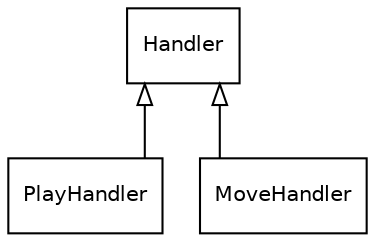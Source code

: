 digraph {
  splines=ortho
  concentrate=true
  rankdir=BT
  node [shape=box,fontname=Helvetica,fontsize=10,margin="0.1,0.01"]
  edge [arrowhead=empty]

  Handler [href="../classes/Handler/",target="_top"]
  PlayHandler [href="../classes/PlayHandler/",target="_top"]
  MoveHandler [href="../classes/MoveHandler/",target="_top"]

  PlayHandler -> Handler
  MoveHandler -> Handler
}
